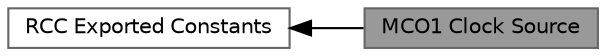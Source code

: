 digraph "MCO1 Clock Source"
{
 // LATEX_PDF_SIZE
  bgcolor="transparent";
  edge [fontname=Helvetica,fontsize=10,labelfontname=Helvetica,labelfontsize=10];
  node [fontname=Helvetica,fontsize=10,shape=box,height=0.2,width=0.4];
  rankdir=LR;
  Node2 [label="RCC Exported Constants",height=0.2,width=0.4,color="grey40", fillcolor="white", style="filled",URL="$group___r_c_c___exported___constants.html",tooltip=" "];
  Node1 [label="MCO1 Clock Source",height=0.2,width=0.4,color="gray40", fillcolor="grey60", style="filled", fontcolor="black",tooltip=" "];
  Node2->Node1 [shape=plaintext, dir="back", style="solid"];
}

